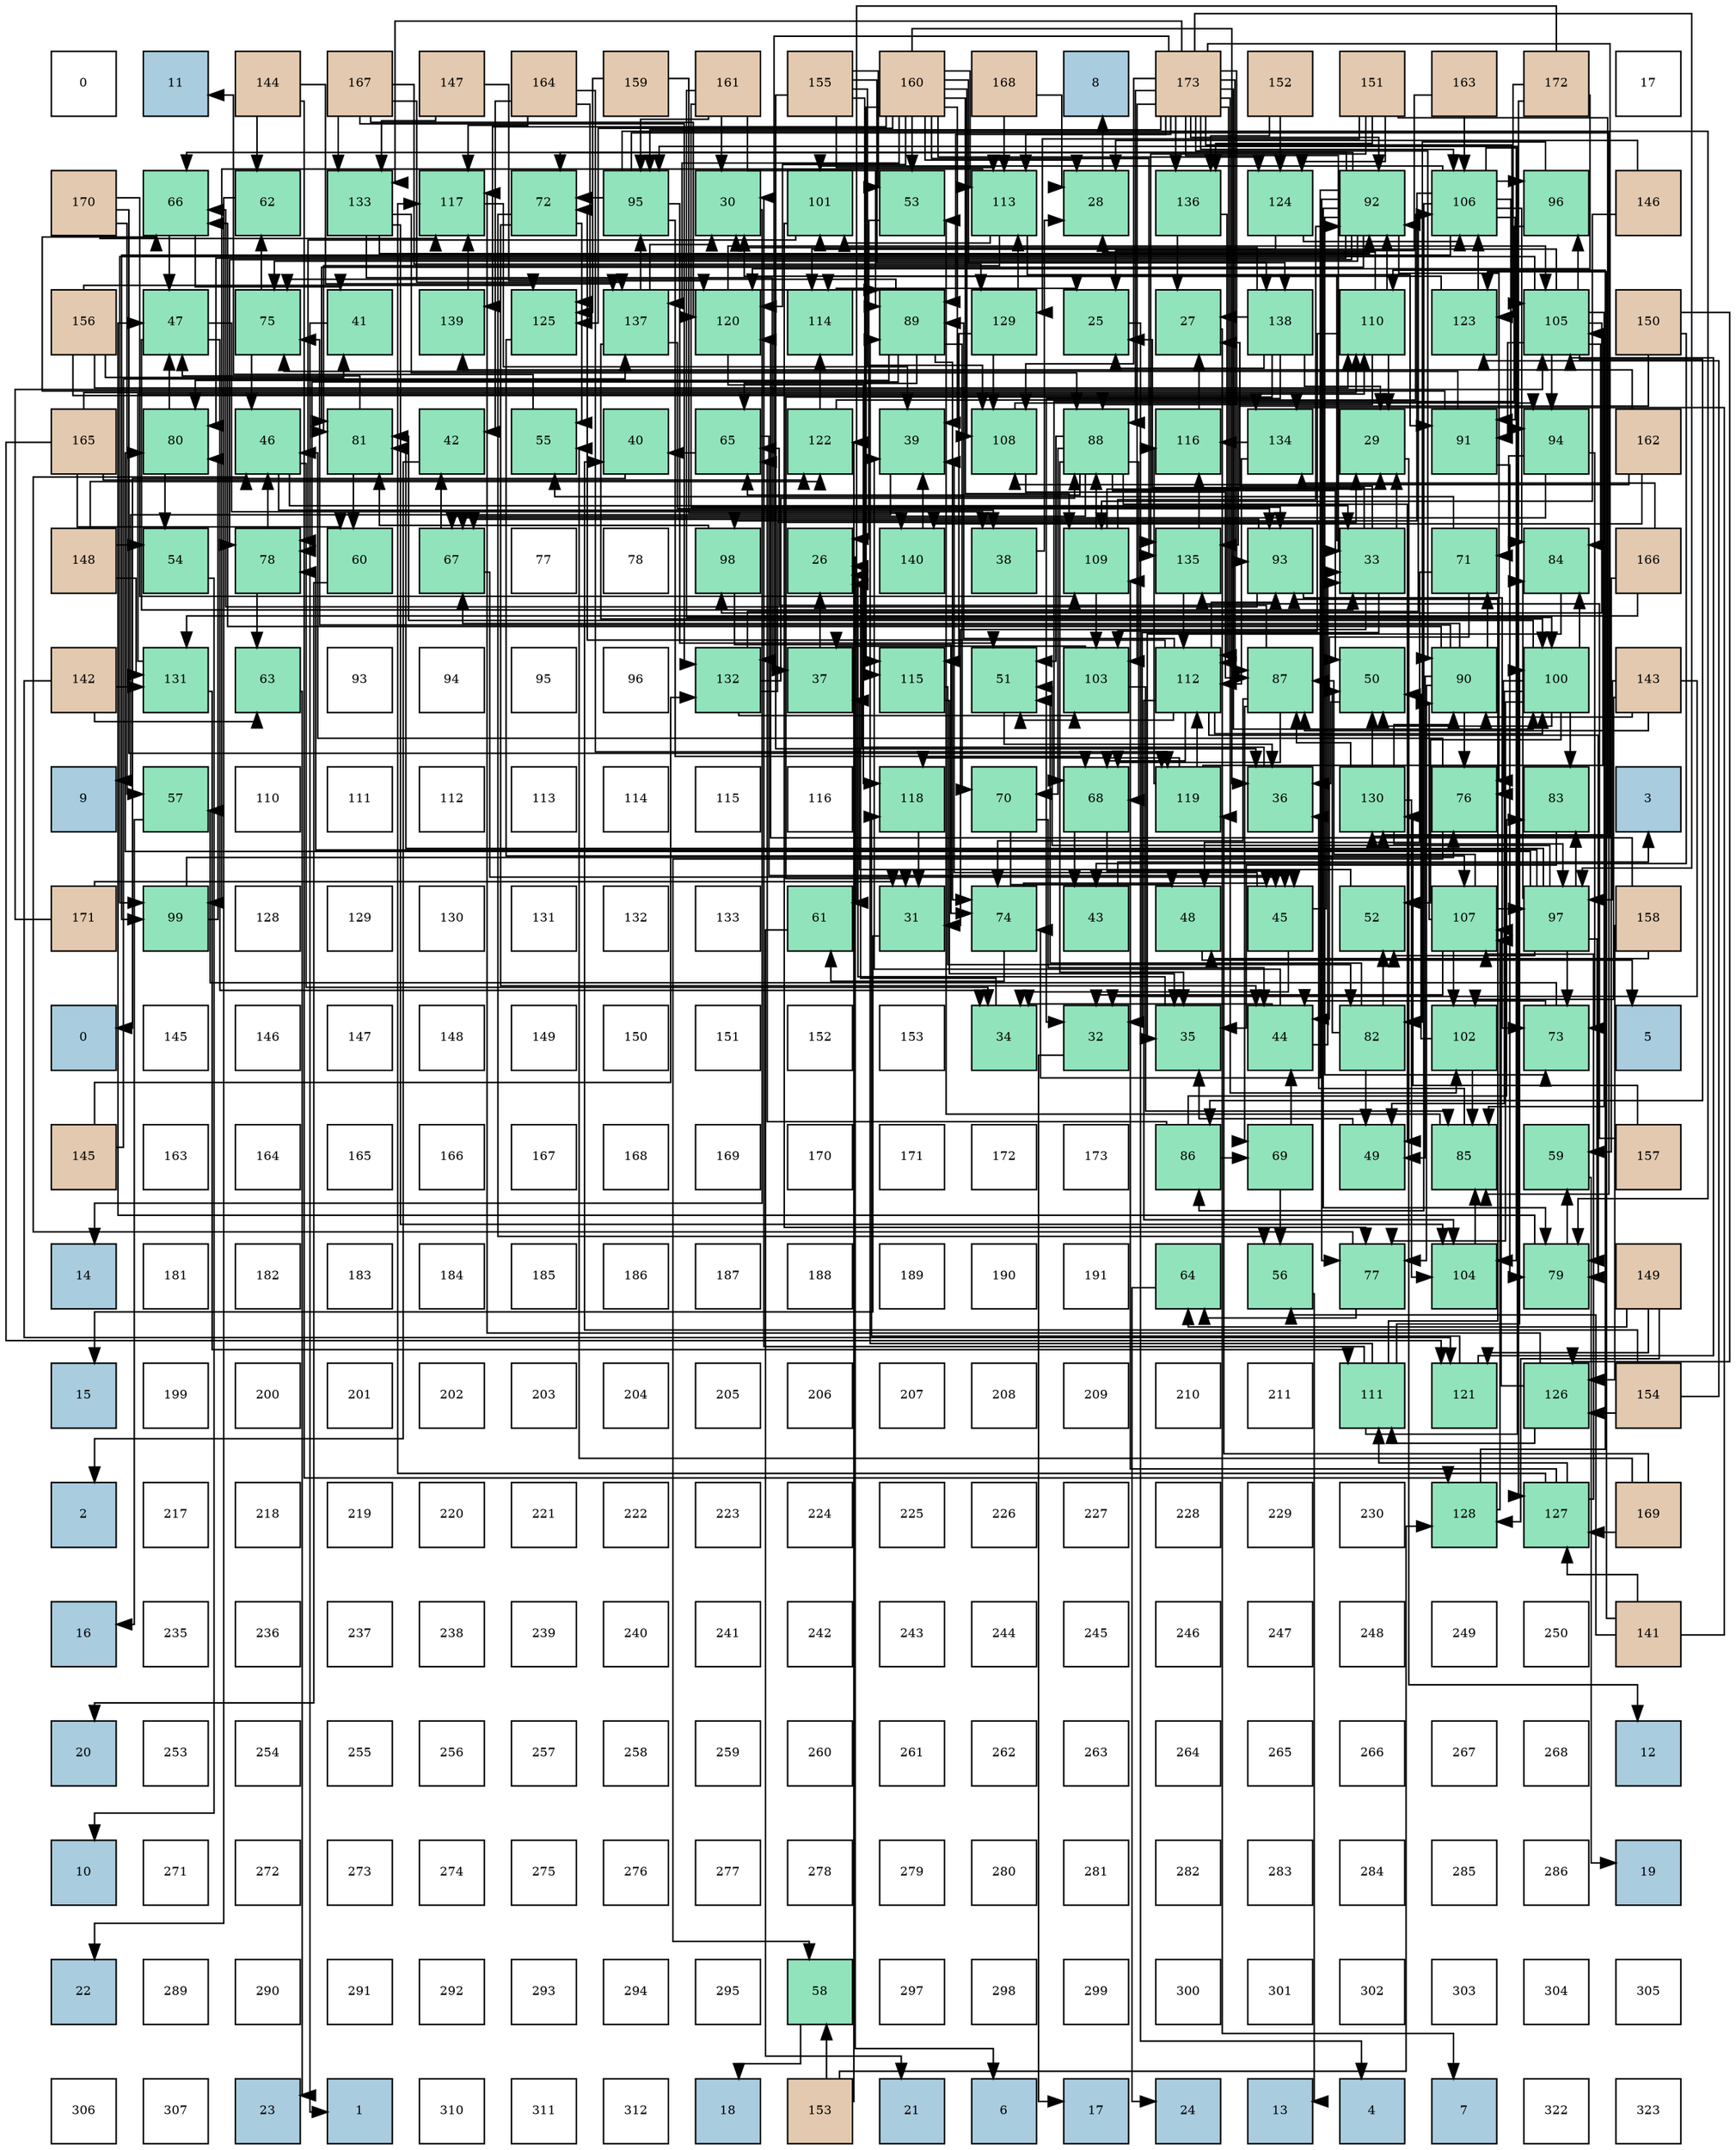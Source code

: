 digraph layout{
 rankdir=TB;
 splines=ortho;
 node [style=filled shape=square fixedsize=true width=0.6];
0[label="0", fontsize=8, fillcolor="#ffffff"];
1[label="11", fontsize=8, fillcolor="#a9ccde"];
2[label="144", fontsize=8, fillcolor="#e3c9af"];
3[label="167", fontsize=8, fillcolor="#e3c9af"];
4[label="147", fontsize=8, fillcolor="#e3c9af"];
5[label="164", fontsize=8, fillcolor="#e3c9af"];
6[label="159", fontsize=8, fillcolor="#e3c9af"];
7[label="161", fontsize=8, fillcolor="#e3c9af"];
8[label="155", fontsize=8, fillcolor="#e3c9af"];
9[label="160", fontsize=8, fillcolor="#e3c9af"];
10[label="168", fontsize=8, fillcolor="#e3c9af"];
11[label="8", fontsize=8, fillcolor="#a9ccde"];
12[label="173", fontsize=8, fillcolor="#e3c9af"];
13[label="152", fontsize=8, fillcolor="#e3c9af"];
14[label="151", fontsize=8, fillcolor="#e3c9af"];
15[label="163", fontsize=8, fillcolor="#e3c9af"];
16[label="172", fontsize=8, fillcolor="#e3c9af"];
17[label="17", fontsize=8, fillcolor="#ffffff"];
18[label="170", fontsize=8, fillcolor="#e3c9af"];
19[label="66", fontsize=8, fillcolor="#91e3bb"];
20[label="62", fontsize=8, fillcolor="#91e3bb"];
21[label="133", fontsize=8, fillcolor="#91e3bb"];
22[label="117", fontsize=8, fillcolor="#91e3bb"];
23[label="72", fontsize=8, fillcolor="#91e3bb"];
24[label="95", fontsize=8, fillcolor="#91e3bb"];
25[label="30", fontsize=8, fillcolor="#91e3bb"];
26[label="101", fontsize=8, fillcolor="#91e3bb"];
27[label="53", fontsize=8, fillcolor="#91e3bb"];
28[label="113", fontsize=8, fillcolor="#91e3bb"];
29[label="28", fontsize=8, fillcolor="#91e3bb"];
30[label="136", fontsize=8, fillcolor="#91e3bb"];
31[label="124", fontsize=8, fillcolor="#91e3bb"];
32[label="92", fontsize=8, fillcolor="#91e3bb"];
33[label="106", fontsize=8, fillcolor="#91e3bb"];
34[label="96", fontsize=8, fillcolor="#91e3bb"];
35[label="146", fontsize=8, fillcolor="#e3c9af"];
36[label="156", fontsize=8, fillcolor="#e3c9af"];
37[label="47", fontsize=8, fillcolor="#91e3bb"];
38[label="75", fontsize=8, fillcolor="#91e3bb"];
39[label="41", fontsize=8, fillcolor="#91e3bb"];
40[label="139", fontsize=8, fillcolor="#91e3bb"];
41[label="125", fontsize=8, fillcolor="#91e3bb"];
42[label="137", fontsize=8, fillcolor="#91e3bb"];
43[label="120", fontsize=8, fillcolor="#91e3bb"];
44[label="114", fontsize=8, fillcolor="#91e3bb"];
45[label="89", fontsize=8, fillcolor="#91e3bb"];
46[label="129", fontsize=8, fillcolor="#91e3bb"];
47[label="25", fontsize=8, fillcolor="#91e3bb"];
48[label="27", fontsize=8, fillcolor="#91e3bb"];
49[label="138", fontsize=8, fillcolor="#91e3bb"];
50[label="110", fontsize=8, fillcolor="#91e3bb"];
51[label="123", fontsize=8, fillcolor="#91e3bb"];
52[label="105", fontsize=8, fillcolor="#91e3bb"];
53[label="150", fontsize=8, fillcolor="#e3c9af"];
54[label="165", fontsize=8, fillcolor="#e3c9af"];
55[label="80", fontsize=8, fillcolor="#91e3bb"];
56[label="46", fontsize=8, fillcolor="#91e3bb"];
57[label="81", fontsize=8, fillcolor="#91e3bb"];
58[label="42", fontsize=8, fillcolor="#91e3bb"];
59[label="55", fontsize=8, fillcolor="#91e3bb"];
60[label="40", fontsize=8, fillcolor="#91e3bb"];
61[label="65", fontsize=8, fillcolor="#91e3bb"];
62[label="122", fontsize=8, fillcolor="#91e3bb"];
63[label="39", fontsize=8, fillcolor="#91e3bb"];
64[label="108", fontsize=8, fillcolor="#91e3bb"];
65[label="88", fontsize=8, fillcolor="#91e3bb"];
66[label="116", fontsize=8, fillcolor="#91e3bb"];
67[label="134", fontsize=8, fillcolor="#91e3bb"];
68[label="29", fontsize=8, fillcolor="#91e3bb"];
69[label="91", fontsize=8, fillcolor="#91e3bb"];
70[label="94", fontsize=8, fillcolor="#91e3bb"];
71[label="162", fontsize=8, fillcolor="#e3c9af"];
72[label="148", fontsize=8, fillcolor="#e3c9af"];
73[label="54", fontsize=8, fillcolor="#91e3bb"];
74[label="78", fontsize=8, fillcolor="#91e3bb"];
75[label="60", fontsize=8, fillcolor="#91e3bb"];
76[label="67", fontsize=8, fillcolor="#91e3bb"];
77[label="77", fontsize=8, fillcolor="#ffffff"];
78[label="78", fontsize=8, fillcolor="#ffffff"];
79[label="98", fontsize=8, fillcolor="#91e3bb"];
80[label="26", fontsize=8, fillcolor="#91e3bb"];
81[label="140", fontsize=8, fillcolor="#91e3bb"];
82[label="38", fontsize=8, fillcolor="#91e3bb"];
83[label="109", fontsize=8, fillcolor="#91e3bb"];
84[label="135", fontsize=8, fillcolor="#91e3bb"];
85[label="93", fontsize=8, fillcolor="#91e3bb"];
86[label="33", fontsize=8, fillcolor="#91e3bb"];
87[label="71", fontsize=8, fillcolor="#91e3bb"];
88[label="84", fontsize=8, fillcolor="#91e3bb"];
89[label="166", fontsize=8, fillcolor="#e3c9af"];
90[label="142", fontsize=8, fillcolor="#e3c9af"];
91[label="131", fontsize=8, fillcolor="#91e3bb"];
92[label="63", fontsize=8, fillcolor="#91e3bb"];
93[label="93", fontsize=8, fillcolor="#ffffff"];
94[label="94", fontsize=8, fillcolor="#ffffff"];
95[label="95", fontsize=8, fillcolor="#ffffff"];
96[label="96", fontsize=8, fillcolor="#ffffff"];
97[label="132", fontsize=8, fillcolor="#91e3bb"];
98[label="37", fontsize=8, fillcolor="#91e3bb"];
99[label="115", fontsize=8, fillcolor="#91e3bb"];
100[label="51", fontsize=8, fillcolor="#91e3bb"];
101[label="103", fontsize=8, fillcolor="#91e3bb"];
102[label="112", fontsize=8, fillcolor="#91e3bb"];
103[label="87", fontsize=8, fillcolor="#91e3bb"];
104[label="50", fontsize=8, fillcolor="#91e3bb"];
105[label="90", fontsize=8, fillcolor="#91e3bb"];
106[label="100", fontsize=8, fillcolor="#91e3bb"];
107[label="143", fontsize=8, fillcolor="#e3c9af"];
108[label="9", fontsize=8, fillcolor="#a9ccde"];
109[label="57", fontsize=8, fillcolor="#91e3bb"];
110[label="110", fontsize=8, fillcolor="#ffffff"];
111[label="111", fontsize=8, fillcolor="#ffffff"];
112[label="112", fontsize=8, fillcolor="#ffffff"];
113[label="113", fontsize=8, fillcolor="#ffffff"];
114[label="114", fontsize=8, fillcolor="#ffffff"];
115[label="115", fontsize=8, fillcolor="#ffffff"];
116[label="116", fontsize=8, fillcolor="#ffffff"];
117[label="118", fontsize=8, fillcolor="#91e3bb"];
118[label="70", fontsize=8, fillcolor="#91e3bb"];
119[label="68", fontsize=8, fillcolor="#91e3bb"];
120[label="119", fontsize=8, fillcolor="#91e3bb"];
121[label="36", fontsize=8, fillcolor="#91e3bb"];
122[label="130", fontsize=8, fillcolor="#91e3bb"];
123[label="76", fontsize=8, fillcolor="#91e3bb"];
124[label="83", fontsize=8, fillcolor="#91e3bb"];
125[label="3", fontsize=8, fillcolor="#a9ccde"];
126[label="171", fontsize=8, fillcolor="#e3c9af"];
127[label="99", fontsize=8, fillcolor="#91e3bb"];
128[label="128", fontsize=8, fillcolor="#ffffff"];
129[label="129", fontsize=8, fillcolor="#ffffff"];
130[label="130", fontsize=8, fillcolor="#ffffff"];
131[label="131", fontsize=8, fillcolor="#ffffff"];
132[label="132", fontsize=8, fillcolor="#ffffff"];
133[label="133", fontsize=8, fillcolor="#ffffff"];
134[label="61", fontsize=8, fillcolor="#91e3bb"];
135[label="31", fontsize=8, fillcolor="#91e3bb"];
136[label="74", fontsize=8, fillcolor="#91e3bb"];
137[label="43", fontsize=8, fillcolor="#91e3bb"];
138[label="48", fontsize=8, fillcolor="#91e3bb"];
139[label="45", fontsize=8, fillcolor="#91e3bb"];
140[label="52", fontsize=8, fillcolor="#91e3bb"];
141[label="107", fontsize=8, fillcolor="#91e3bb"];
142[label="97", fontsize=8, fillcolor="#91e3bb"];
143[label="158", fontsize=8, fillcolor="#e3c9af"];
144[label="0", fontsize=8, fillcolor="#a9ccde"];
145[label="145", fontsize=8, fillcolor="#ffffff"];
146[label="146", fontsize=8, fillcolor="#ffffff"];
147[label="147", fontsize=8, fillcolor="#ffffff"];
148[label="148", fontsize=8, fillcolor="#ffffff"];
149[label="149", fontsize=8, fillcolor="#ffffff"];
150[label="150", fontsize=8, fillcolor="#ffffff"];
151[label="151", fontsize=8, fillcolor="#ffffff"];
152[label="152", fontsize=8, fillcolor="#ffffff"];
153[label="153", fontsize=8, fillcolor="#ffffff"];
154[label="34", fontsize=8, fillcolor="#91e3bb"];
155[label="32", fontsize=8, fillcolor="#91e3bb"];
156[label="35", fontsize=8, fillcolor="#91e3bb"];
157[label="44", fontsize=8, fillcolor="#91e3bb"];
158[label="82", fontsize=8, fillcolor="#91e3bb"];
159[label="102", fontsize=8, fillcolor="#91e3bb"];
160[label="73", fontsize=8, fillcolor="#91e3bb"];
161[label="5", fontsize=8, fillcolor="#a9ccde"];
162[label="145", fontsize=8, fillcolor="#e3c9af"];
163[label="163", fontsize=8, fillcolor="#ffffff"];
164[label="164", fontsize=8, fillcolor="#ffffff"];
165[label="165", fontsize=8, fillcolor="#ffffff"];
166[label="166", fontsize=8, fillcolor="#ffffff"];
167[label="167", fontsize=8, fillcolor="#ffffff"];
168[label="168", fontsize=8, fillcolor="#ffffff"];
169[label="169", fontsize=8, fillcolor="#ffffff"];
170[label="170", fontsize=8, fillcolor="#ffffff"];
171[label="171", fontsize=8, fillcolor="#ffffff"];
172[label="172", fontsize=8, fillcolor="#ffffff"];
173[label="173", fontsize=8, fillcolor="#ffffff"];
174[label="86", fontsize=8, fillcolor="#91e3bb"];
175[label="69", fontsize=8, fillcolor="#91e3bb"];
176[label="49", fontsize=8, fillcolor="#91e3bb"];
177[label="85", fontsize=8, fillcolor="#91e3bb"];
178[label="59", fontsize=8, fillcolor="#91e3bb"];
179[label="157", fontsize=8, fillcolor="#e3c9af"];
180[label="14", fontsize=8, fillcolor="#a9ccde"];
181[label="181", fontsize=8, fillcolor="#ffffff"];
182[label="182", fontsize=8, fillcolor="#ffffff"];
183[label="183", fontsize=8, fillcolor="#ffffff"];
184[label="184", fontsize=8, fillcolor="#ffffff"];
185[label="185", fontsize=8, fillcolor="#ffffff"];
186[label="186", fontsize=8, fillcolor="#ffffff"];
187[label="187", fontsize=8, fillcolor="#ffffff"];
188[label="188", fontsize=8, fillcolor="#ffffff"];
189[label="189", fontsize=8, fillcolor="#ffffff"];
190[label="190", fontsize=8, fillcolor="#ffffff"];
191[label="191", fontsize=8, fillcolor="#ffffff"];
192[label="64", fontsize=8, fillcolor="#91e3bb"];
193[label="56", fontsize=8, fillcolor="#91e3bb"];
194[label="77", fontsize=8, fillcolor="#91e3bb"];
195[label="104", fontsize=8, fillcolor="#91e3bb"];
196[label="79", fontsize=8, fillcolor="#91e3bb"];
197[label="149", fontsize=8, fillcolor="#e3c9af"];
198[label="15", fontsize=8, fillcolor="#a9ccde"];
199[label="199", fontsize=8, fillcolor="#ffffff"];
200[label="200", fontsize=8, fillcolor="#ffffff"];
201[label="201", fontsize=8, fillcolor="#ffffff"];
202[label="202", fontsize=8, fillcolor="#ffffff"];
203[label="203", fontsize=8, fillcolor="#ffffff"];
204[label="204", fontsize=8, fillcolor="#ffffff"];
205[label="205", fontsize=8, fillcolor="#ffffff"];
206[label="206", fontsize=8, fillcolor="#ffffff"];
207[label="207", fontsize=8, fillcolor="#ffffff"];
208[label="208", fontsize=8, fillcolor="#ffffff"];
209[label="209", fontsize=8, fillcolor="#ffffff"];
210[label="210", fontsize=8, fillcolor="#ffffff"];
211[label="211", fontsize=8, fillcolor="#ffffff"];
212[label="111", fontsize=8, fillcolor="#91e3bb"];
213[label="121", fontsize=8, fillcolor="#91e3bb"];
214[label="126", fontsize=8, fillcolor="#91e3bb"];
215[label="154", fontsize=8, fillcolor="#e3c9af"];
216[label="2", fontsize=8, fillcolor="#a9ccde"];
217[label="217", fontsize=8, fillcolor="#ffffff"];
218[label="218", fontsize=8, fillcolor="#ffffff"];
219[label="219", fontsize=8, fillcolor="#ffffff"];
220[label="220", fontsize=8, fillcolor="#ffffff"];
221[label="221", fontsize=8, fillcolor="#ffffff"];
222[label="222", fontsize=8, fillcolor="#ffffff"];
223[label="223", fontsize=8, fillcolor="#ffffff"];
224[label="224", fontsize=8, fillcolor="#ffffff"];
225[label="225", fontsize=8, fillcolor="#ffffff"];
226[label="226", fontsize=8, fillcolor="#ffffff"];
227[label="227", fontsize=8, fillcolor="#ffffff"];
228[label="228", fontsize=8, fillcolor="#ffffff"];
229[label="229", fontsize=8, fillcolor="#ffffff"];
230[label="230", fontsize=8, fillcolor="#ffffff"];
231[label="128", fontsize=8, fillcolor="#91e3bb"];
232[label="127", fontsize=8, fillcolor="#91e3bb"];
233[label="169", fontsize=8, fillcolor="#e3c9af"];
234[label="16", fontsize=8, fillcolor="#a9ccde"];
235[label="235", fontsize=8, fillcolor="#ffffff"];
236[label="236", fontsize=8, fillcolor="#ffffff"];
237[label="237", fontsize=8, fillcolor="#ffffff"];
238[label="238", fontsize=8, fillcolor="#ffffff"];
239[label="239", fontsize=8, fillcolor="#ffffff"];
240[label="240", fontsize=8, fillcolor="#ffffff"];
241[label="241", fontsize=8, fillcolor="#ffffff"];
242[label="242", fontsize=8, fillcolor="#ffffff"];
243[label="243", fontsize=8, fillcolor="#ffffff"];
244[label="244", fontsize=8, fillcolor="#ffffff"];
245[label="245", fontsize=8, fillcolor="#ffffff"];
246[label="246", fontsize=8, fillcolor="#ffffff"];
247[label="247", fontsize=8, fillcolor="#ffffff"];
248[label="248", fontsize=8, fillcolor="#ffffff"];
249[label="249", fontsize=8, fillcolor="#ffffff"];
250[label="250", fontsize=8, fillcolor="#ffffff"];
251[label="141", fontsize=8, fillcolor="#e3c9af"];
252[label="20", fontsize=8, fillcolor="#a9ccde"];
253[label="253", fontsize=8, fillcolor="#ffffff"];
254[label="254", fontsize=8, fillcolor="#ffffff"];
255[label="255", fontsize=8, fillcolor="#ffffff"];
256[label="256", fontsize=8, fillcolor="#ffffff"];
257[label="257", fontsize=8, fillcolor="#ffffff"];
258[label="258", fontsize=8, fillcolor="#ffffff"];
259[label="259", fontsize=8, fillcolor="#ffffff"];
260[label="260", fontsize=8, fillcolor="#ffffff"];
261[label="261", fontsize=8, fillcolor="#ffffff"];
262[label="262", fontsize=8, fillcolor="#ffffff"];
263[label="263", fontsize=8, fillcolor="#ffffff"];
264[label="264", fontsize=8, fillcolor="#ffffff"];
265[label="265", fontsize=8, fillcolor="#ffffff"];
266[label="266", fontsize=8, fillcolor="#ffffff"];
267[label="267", fontsize=8, fillcolor="#ffffff"];
268[label="268", fontsize=8, fillcolor="#ffffff"];
269[label="12", fontsize=8, fillcolor="#a9ccde"];
270[label="10", fontsize=8, fillcolor="#a9ccde"];
271[label="271", fontsize=8, fillcolor="#ffffff"];
272[label="272", fontsize=8, fillcolor="#ffffff"];
273[label="273", fontsize=8, fillcolor="#ffffff"];
274[label="274", fontsize=8, fillcolor="#ffffff"];
275[label="275", fontsize=8, fillcolor="#ffffff"];
276[label="276", fontsize=8, fillcolor="#ffffff"];
277[label="277", fontsize=8, fillcolor="#ffffff"];
278[label="278", fontsize=8, fillcolor="#ffffff"];
279[label="279", fontsize=8, fillcolor="#ffffff"];
280[label="280", fontsize=8, fillcolor="#ffffff"];
281[label="281", fontsize=8, fillcolor="#ffffff"];
282[label="282", fontsize=8, fillcolor="#ffffff"];
283[label="283", fontsize=8, fillcolor="#ffffff"];
284[label="284", fontsize=8, fillcolor="#ffffff"];
285[label="285", fontsize=8, fillcolor="#ffffff"];
286[label="286", fontsize=8, fillcolor="#ffffff"];
287[label="19", fontsize=8, fillcolor="#a9ccde"];
288[label="22", fontsize=8, fillcolor="#a9ccde"];
289[label="289", fontsize=8, fillcolor="#ffffff"];
290[label="290", fontsize=8, fillcolor="#ffffff"];
291[label="291", fontsize=8, fillcolor="#ffffff"];
292[label="292", fontsize=8, fillcolor="#ffffff"];
293[label="293", fontsize=8, fillcolor="#ffffff"];
294[label="294", fontsize=8, fillcolor="#ffffff"];
295[label="295", fontsize=8, fillcolor="#ffffff"];
296[label="58", fontsize=8, fillcolor="#91e3bb"];
297[label="297", fontsize=8, fillcolor="#ffffff"];
298[label="298", fontsize=8, fillcolor="#ffffff"];
299[label="299", fontsize=8, fillcolor="#ffffff"];
300[label="300", fontsize=8, fillcolor="#ffffff"];
301[label="301", fontsize=8, fillcolor="#ffffff"];
302[label="302", fontsize=8, fillcolor="#ffffff"];
303[label="303", fontsize=8, fillcolor="#ffffff"];
304[label="304", fontsize=8, fillcolor="#ffffff"];
305[label="305", fontsize=8, fillcolor="#ffffff"];
306[label="306", fontsize=8, fillcolor="#ffffff"];
307[label="307", fontsize=8, fillcolor="#ffffff"];
308[label="23", fontsize=8, fillcolor="#a9ccde"];
309[label="1", fontsize=8, fillcolor="#a9ccde"];
310[label="310", fontsize=8, fillcolor="#ffffff"];
311[label="311", fontsize=8, fillcolor="#ffffff"];
312[label="312", fontsize=8, fillcolor="#ffffff"];
313[label="18", fontsize=8, fillcolor="#a9ccde"];
314[label="153", fontsize=8, fillcolor="#e3c9af"];
315[label="21", fontsize=8, fillcolor="#a9ccde"];
316[label="6", fontsize=8, fillcolor="#a9ccde"];
317[label="17", fontsize=8, fillcolor="#a9ccde"];
318[label="24", fontsize=8, fillcolor="#a9ccde"];
319[label="13", fontsize=8, fillcolor="#a9ccde"];
320[label="4", fontsize=8, fillcolor="#a9ccde"];
321[label="7", fontsize=8, fillcolor="#a9ccde"];
322[label="322", fontsize=8, fillcolor="#ffffff"];
323[label="323", fontsize=8, fillcolor="#ffffff"];
edge [constraint=false, style=vis];47 -> 320;
80 -> 316;
48 -> 321;
29 -> 11;
68 -> 269;
25 -> 180;
135 -> 198;
155 -> 317;
86 -> 47;
86 -> 48;
86 -> 68;
86 -> 25;
86 -> 135;
86 -> 155;
154 -> 80;
156 -> 80;
121 -> 80;
98 -> 80;
82 -> 29;
63 -> 108;
60 -> 144;
39 -> 309;
58 -> 216;
137 -> 125;
157 -> 86;
157 -> 154;
157 -> 63;
139 -> 86;
139 -> 154;
139 -> 63;
56 -> 86;
56 -> 154;
56 -> 82;
37 -> 86;
37 -> 154;
37 -> 82;
138 -> 161;
176 -> 156;
104 -> 121;
100 -> 121;
140 -> 98;
27 -> 80;
73 -> 270;
59 -> 1;
193 -> 319;
109 -> 234;
296 -> 313;
178 -> 287;
75 -> 252;
134 -> 315;
20 -> 288;
92 -> 308;
192 -> 318;
61 -> 60;
61 -> 139;
19 -> 39;
19 -> 37;
76 -> 58;
76 -> 139;
119 -> 137;
119 -> 139;
175 -> 157;
175 -> 193;
118 -> 157;
118 -> 138;
87 -> 157;
87 -> 138;
87 -> 59;
23 -> 157;
23 -> 59;
23 -> 193;
160 -> 157;
160 -> 109;
136 -> 139;
136 -> 134;
38 -> 56;
38 -> 20;
123 -> 56;
123 -> 296;
194 -> 56;
194 -> 192;
74 -> 56;
74 -> 92;
196 -> 37;
196 -> 178;
55 -> 37;
55 -> 73;
57 -> 37;
57 -> 75;
158 -> 176;
158 -> 104;
158 -> 100;
158 -> 140;
124 -> 156;
88 -> 156;
177 -> 121;
177 -> 27;
174 -> 61;
174 -> 175;
174 -> 124;
103 -> 61;
103 -> 119;
103 -> 175;
103 -> 136;
65 -> 156;
65 -> 176;
65 -> 104;
65 -> 100;
65 -> 61;
65 -> 76;
65 -> 119;
65 -> 118;
45 -> 61;
45 -> 118;
45 -> 136;
45 -> 38;
45 -> 74;
45 -> 55;
105 -> 176;
105 -> 19;
105 -> 76;
105 -> 87;
105 -> 38;
105 -> 123;
105 -> 194;
69 -> 19;
69 -> 38;
69 -> 196;
32 -> 19;
32 -> 23;
32 -> 160;
32 -> 136;
32 -> 38;
32 -> 123;
32 -> 194;
32 -> 74;
32 -> 196;
32 -> 55;
32 -> 57;
85 -> 19;
85 -> 76;
85 -> 160;
70 -> 76;
70 -> 87;
70 -> 160;
24 -> 100;
24 -> 119;
24 -> 23;
24 -> 196;
24 -> 177;
34 -> 119;
34 -> 158;
142 -> 100;
142 -> 140;
142 -> 160;
142 -> 74;
142 -> 196;
142 -> 55;
142 -> 57;
142 -> 124;
142 -> 88;
79 -> 136;
79 -> 57;
127 -> 123;
127 -> 55;
106 -> 176;
106 -> 104;
106 -> 140;
106 -> 123;
106 -> 194;
106 -> 57;
106 -> 124;
106 -> 88;
26 -> 194;
26 -> 74;
159 -> 104;
159 -> 177;
101 -> 98;
101 -> 177;
195 -> 177;
52 -> 88;
52 -> 177;
52 -> 174;
52 -> 69;
52 -> 70;
52 -> 34;
52 -> 79;
52 -> 127;
52 -> 26;
33 -> 88;
33 -> 174;
33 -> 69;
33 -> 70;
33 -> 34;
33 -> 79;
33 -> 127;
33 -> 26;
33 -> 195;
141 -> 155;
141 -> 103;
141 -> 105;
141 -> 142;
141 -> 159;
64 -> 103;
64 -> 70;
83 -> 68;
83 -> 65;
83 -> 32;
83 -> 101;
50 -> 29;
50 -> 68;
50 -> 65;
50 -> 32;
50 -> 101;
212 -> 25;
212 -> 45;
212 -> 85;
212 -> 24;
212 -> 106;
102 -> 100;
102 -> 119;
102 -> 23;
102 -> 196;
102 -> 45;
102 -> 85;
102 -> 106;
102 -> 195;
28 -> 57;
28 -> 69;
28 -> 127;
28 -> 26;
44 -> 47;
99 -> 156;
99 -> 158;
66 -> 48;
22 -> 63;
117 -> 135;
120 -> 52;
120 -> 102;
120 -> 66;
120 -> 117;
43 -> 52;
43 -> 117;
213 -> 52;
213 -> 117;
62 -> 33;
62 -> 44;
51 -> 33;
51 -> 44;
31 -> 33;
31 -> 44;
41 -> 141;
214 -> 141;
214 -> 212;
214 -> 22;
232 -> 141;
232 -> 83;
232 -> 212;
232 -> 22;
231 -> 141;
231 -> 50;
46 -> 64;
46 -> 28;
46 -> 99;
122 -> 104;
122 -> 103;
122 -> 105;
122 -> 142;
122 -> 195;
91 -> 50;
91 -> 212;
97 -> 68;
97 -> 65;
97 -> 32;
97 -> 101;
21 -> 98;
21 -> 65;
21 -> 32;
21 -> 195;
67 -> 102;
67 -> 66;
84 -> 102;
84 -> 66;
30 -> 48;
30 -> 102;
42 -> 25;
42 -> 45;
42 -> 85;
42 -> 24;
42 -> 106;
49 -> 47;
49 -> 48;
49 -> 68;
49 -> 25;
49 -> 135;
49 -> 155;
40 -> 22;
81 -> 63;
251 -> 193;
251 -> 51;
251 -> 232;
251 -> 67;
90 -> 92;
90 -> 213;
90 -> 91;
107 -> 155;
107 -> 103;
107 -> 105;
107 -> 142;
107 -> 159;
2 -> 20;
2 -> 231;
2 -> 42;
162 -> 97;
162 -> 42;
35 -> 29;
35 -> 83;
4 -> 43;
4 -> 21;
72 -> 73;
72 -> 62;
72 -> 91;
197 -> 192;
197 -> 213;
197 -> 231;
53 -> 137;
53 -> 214;
53 -> 84;
14 -> 31;
14 -> 46;
14 -> 122;
14 -> 84;
14 -> 30;
13 -> 31;
13 -> 30;
314 -> 296;
314 -> 62;
314 -> 231;
215 -> 60;
215 -> 51;
215 -> 214;
8 -> 121;
8 -> 27;
8 -> 64;
8 -> 28;
8 -> 99;
8 -> 49;
36 -> 39;
36 -> 50;
36 -> 41;
36 -> 67;
179 -> 122;
179 -> 84;
143 -> 138;
143 -> 43;
143 -> 214;
6 -> 41;
6 -> 81;
9 -> 29;
9 -> 121;
9 -> 63;
9 -> 27;
9 -> 64;
9 -> 83;
9 -> 28;
9 -> 99;
9 -> 43;
9 -> 31;
9 -> 41;
9 -> 84;
9 -> 42;
9 -> 49;
9 -> 40;
7 -> 25;
7 -> 45;
7 -> 85;
7 -> 24;
7 -> 106;
71 -> 64;
71 -> 40;
71 -> 81;
15 -> 47;
15 -> 33;
5 -> 58;
5 -> 22;
5 -> 120;
5 -> 41;
54 -> 75;
54 -> 50;
54 -> 213;
54 -> 62;
89 -> 178;
89 -> 91;
89 -> 67;
3 -> 43;
3 -> 46;
3 -> 97;
3 -> 21;
3 -> 42;
10 -> 29;
10 -> 28;
233 -> 59;
233 -> 120;
233 -> 232;
18 -> 109;
18 -> 83;
18 -> 22;
18 -> 120;
126 -> 135;
126 -> 52;
16 -> 134;
16 -> 43;
16 -> 51;
16 -> 232;
12 -> 86;
12 -> 103;
12 -> 65;
12 -> 45;
12 -> 105;
12 -> 32;
12 -> 85;
12 -> 24;
12 -> 142;
12 -> 106;
12 -> 159;
12 -> 101;
12 -> 52;
12 -> 33;
12 -> 64;
12 -> 102;
12 -> 28;
12 -> 122;
12 -> 97;
12 -> 21;
12 -> 30;
edge [constraint=true, style=invis];
0 -> 18 -> 36 -> 54 -> 72 -> 90 -> 108 -> 126 -> 144 -> 162 -> 180 -> 198 -> 216 -> 234 -> 252 -> 270 -> 288 -> 306;
1 -> 19 -> 37 -> 55 -> 73 -> 91 -> 109 -> 127 -> 145 -> 163 -> 181 -> 199 -> 217 -> 235 -> 253 -> 271 -> 289 -> 307;
2 -> 20 -> 38 -> 56 -> 74 -> 92 -> 110 -> 128 -> 146 -> 164 -> 182 -> 200 -> 218 -> 236 -> 254 -> 272 -> 290 -> 308;
3 -> 21 -> 39 -> 57 -> 75 -> 93 -> 111 -> 129 -> 147 -> 165 -> 183 -> 201 -> 219 -> 237 -> 255 -> 273 -> 291 -> 309;
4 -> 22 -> 40 -> 58 -> 76 -> 94 -> 112 -> 130 -> 148 -> 166 -> 184 -> 202 -> 220 -> 238 -> 256 -> 274 -> 292 -> 310;
5 -> 23 -> 41 -> 59 -> 77 -> 95 -> 113 -> 131 -> 149 -> 167 -> 185 -> 203 -> 221 -> 239 -> 257 -> 275 -> 293 -> 311;
6 -> 24 -> 42 -> 60 -> 78 -> 96 -> 114 -> 132 -> 150 -> 168 -> 186 -> 204 -> 222 -> 240 -> 258 -> 276 -> 294 -> 312;
7 -> 25 -> 43 -> 61 -> 79 -> 97 -> 115 -> 133 -> 151 -> 169 -> 187 -> 205 -> 223 -> 241 -> 259 -> 277 -> 295 -> 313;
8 -> 26 -> 44 -> 62 -> 80 -> 98 -> 116 -> 134 -> 152 -> 170 -> 188 -> 206 -> 224 -> 242 -> 260 -> 278 -> 296 -> 314;
9 -> 27 -> 45 -> 63 -> 81 -> 99 -> 117 -> 135 -> 153 -> 171 -> 189 -> 207 -> 225 -> 243 -> 261 -> 279 -> 297 -> 315;
10 -> 28 -> 46 -> 64 -> 82 -> 100 -> 118 -> 136 -> 154 -> 172 -> 190 -> 208 -> 226 -> 244 -> 262 -> 280 -> 298 -> 316;
11 -> 29 -> 47 -> 65 -> 83 -> 101 -> 119 -> 137 -> 155 -> 173 -> 191 -> 209 -> 227 -> 245 -> 263 -> 281 -> 299 -> 317;
12 -> 30 -> 48 -> 66 -> 84 -> 102 -> 120 -> 138 -> 156 -> 174 -> 192 -> 210 -> 228 -> 246 -> 264 -> 282 -> 300 -> 318;
13 -> 31 -> 49 -> 67 -> 85 -> 103 -> 121 -> 139 -> 157 -> 175 -> 193 -> 211 -> 229 -> 247 -> 265 -> 283 -> 301 -> 319;
14 -> 32 -> 50 -> 68 -> 86 -> 104 -> 122 -> 140 -> 158 -> 176 -> 194 -> 212 -> 230 -> 248 -> 266 -> 284 -> 302 -> 320;
15 -> 33 -> 51 -> 69 -> 87 -> 105 -> 123 -> 141 -> 159 -> 177 -> 195 -> 213 -> 231 -> 249 -> 267 -> 285 -> 303 -> 321;
16 -> 34 -> 52 -> 70 -> 88 -> 106 -> 124 -> 142 -> 160 -> 178 -> 196 -> 214 -> 232 -> 250 -> 268 -> 286 -> 304 -> 322;
17 -> 35 -> 53 -> 71 -> 89 -> 107 -> 125 -> 143 -> 161 -> 179 -> 197 -> 215 -> 233 -> 251 -> 269 -> 287 -> 305 -> 323;
rank = same {0 -> 1 -> 2 -> 3 -> 4 -> 5 -> 6 -> 7 -> 8 -> 9 -> 10 -> 11 -> 12 -> 13 -> 14 -> 15 -> 16 -> 17};
rank = same {18 -> 19 -> 20 -> 21 -> 22 -> 23 -> 24 -> 25 -> 26 -> 27 -> 28 -> 29 -> 30 -> 31 -> 32 -> 33 -> 34 -> 35};
rank = same {36 -> 37 -> 38 -> 39 -> 40 -> 41 -> 42 -> 43 -> 44 -> 45 -> 46 -> 47 -> 48 -> 49 -> 50 -> 51 -> 52 -> 53};
rank = same {54 -> 55 -> 56 -> 57 -> 58 -> 59 -> 60 -> 61 -> 62 -> 63 -> 64 -> 65 -> 66 -> 67 -> 68 -> 69 -> 70 -> 71};
rank = same {72 -> 73 -> 74 -> 75 -> 76 -> 77 -> 78 -> 79 -> 80 -> 81 -> 82 -> 83 -> 84 -> 85 -> 86 -> 87 -> 88 -> 89};
rank = same {90 -> 91 -> 92 -> 93 -> 94 -> 95 -> 96 -> 97 -> 98 -> 99 -> 100 -> 101 -> 102 -> 103 -> 104 -> 105 -> 106 -> 107};
rank = same {108 -> 109 -> 110 -> 111 -> 112 -> 113 -> 114 -> 115 -> 116 -> 117 -> 118 -> 119 -> 120 -> 121 -> 122 -> 123 -> 124 -> 125};
rank = same {126 -> 127 -> 128 -> 129 -> 130 -> 131 -> 132 -> 133 -> 134 -> 135 -> 136 -> 137 -> 138 -> 139 -> 140 -> 141 -> 142 -> 143};
rank = same {144 -> 145 -> 146 -> 147 -> 148 -> 149 -> 150 -> 151 -> 152 -> 153 -> 154 -> 155 -> 156 -> 157 -> 158 -> 159 -> 160 -> 161};
rank = same {162 -> 163 -> 164 -> 165 -> 166 -> 167 -> 168 -> 169 -> 170 -> 171 -> 172 -> 173 -> 174 -> 175 -> 176 -> 177 -> 178 -> 179};
rank = same {180 -> 181 -> 182 -> 183 -> 184 -> 185 -> 186 -> 187 -> 188 -> 189 -> 190 -> 191 -> 192 -> 193 -> 194 -> 195 -> 196 -> 197};
rank = same {198 -> 199 -> 200 -> 201 -> 202 -> 203 -> 204 -> 205 -> 206 -> 207 -> 208 -> 209 -> 210 -> 211 -> 212 -> 213 -> 214 -> 215};
rank = same {216 -> 217 -> 218 -> 219 -> 220 -> 221 -> 222 -> 223 -> 224 -> 225 -> 226 -> 227 -> 228 -> 229 -> 230 -> 231 -> 232 -> 233};
rank = same {234 -> 235 -> 236 -> 237 -> 238 -> 239 -> 240 -> 241 -> 242 -> 243 -> 244 -> 245 -> 246 -> 247 -> 248 -> 249 -> 250 -> 251};
rank = same {252 -> 253 -> 254 -> 255 -> 256 -> 257 -> 258 -> 259 -> 260 -> 261 -> 262 -> 263 -> 264 -> 265 -> 266 -> 267 -> 268 -> 269};
rank = same {270 -> 271 -> 272 -> 273 -> 274 -> 275 -> 276 -> 277 -> 278 -> 279 -> 280 -> 281 -> 282 -> 283 -> 284 -> 285 -> 286 -> 287};
rank = same {288 -> 289 -> 290 -> 291 -> 292 -> 293 -> 294 -> 295 -> 296 -> 297 -> 298 -> 299 -> 300 -> 301 -> 302 -> 303 -> 304 -> 305};
rank = same {306 -> 307 -> 308 -> 309 -> 310 -> 311 -> 312 -> 313 -> 314 -> 315 -> 316 -> 317 -> 318 -> 319 -> 320 -> 321 -> 322 -> 323};
}
